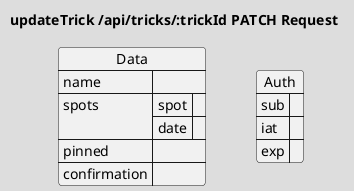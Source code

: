 @startuml updateTrick-Request
!theme toy
title "updateTrick /api/tricks/:trickId PATCH Request"

json Data {
    ' Optional
    "name": "",
    ' Optional
    "spots": [
        {
            "spot": "",
            "date": ""
        }
    ],
    ' Optional (If true pins the trick under the bio, max 5)
    "pinned": "",
    ' Look at `Tricks/POST/addNewTrick.puml` for explanations
    "confirmation": ""
}

json Auth {
    "sub": "",
    "iat": "",
    "exp": ""
}
@enduml
@startuml updateTrick-Response
!theme toy
title "updateTrick /api/tricks/:trickId PATCH Response"
json Data {
    ' Optional
    "points": ""
}
@enduml
